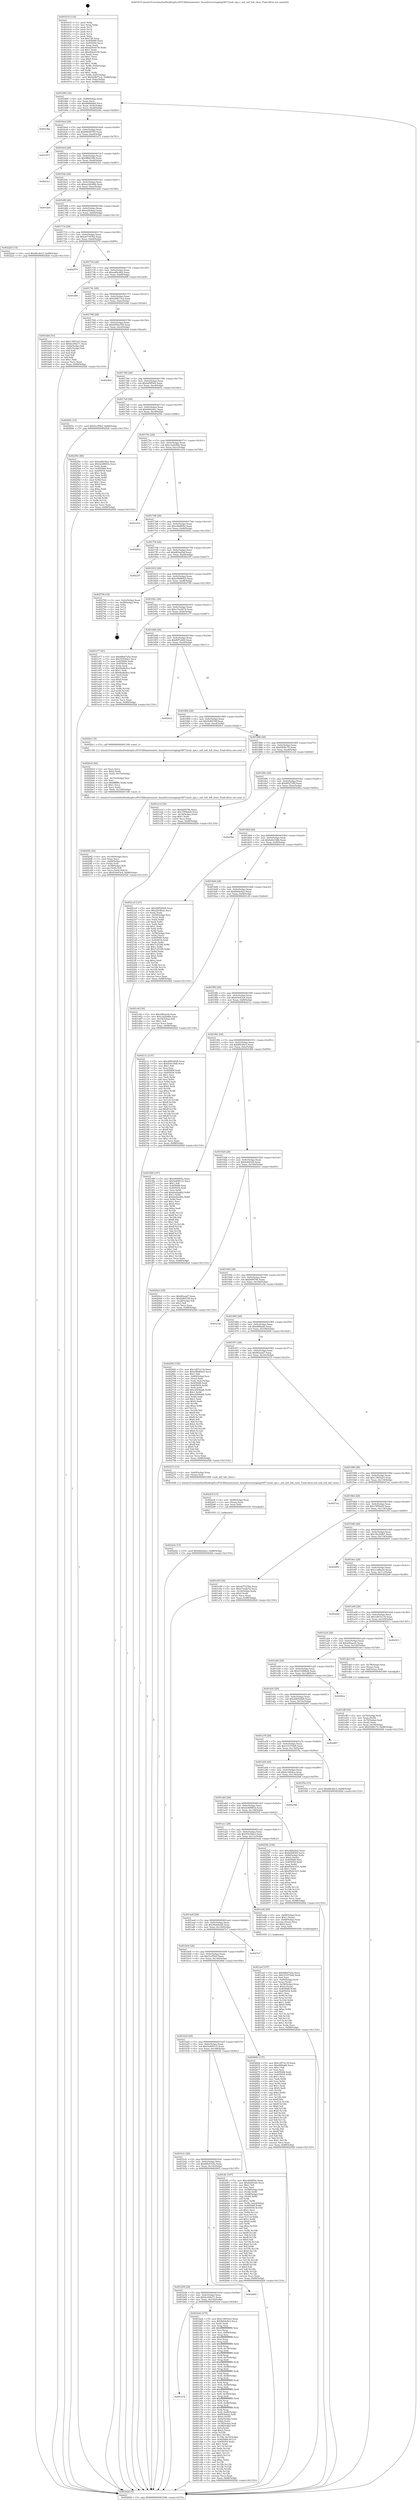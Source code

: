 digraph "0x401610" {
  label = "0x401610 (/mnt/c/Users/mathe/Desktop/tcc/POCII/binaries/extr_linuxdriversstagingrtl8712usb_ops.c_usb_intf_hdl_close_Final-ollvm.out::main(0))"
  labelloc = "t"
  node[shape=record]

  Entry [label="",width=0.3,height=0.3,shape=circle,fillcolor=black,style=filled]
  "0x401684" [label="{
     0x401684 [32]\l
     | [instrs]\l
     &nbsp;&nbsp;0x401684 \<+6\>: mov -0x88(%rbp),%eax\l
     &nbsp;&nbsp;0x40168a \<+2\>: mov %eax,%ecx\l
     &nbsp;&nbsp;0x40168c \<+6\>: sub $0x8ddbbfdd,%ecx\l
     &nbsp;&nbsp;0x401692 \<+6\>: mov %eax,-0x9c(%rbp)\l
     &nbsp;&nbsp;0x401698 \<+6\>: mov %ecx,-0xa0(%rbp)\l
     &nbsp;&nbsp;0x40169e \<+6\>: je 000000000040236e \<main+0xd5e\>\l
  }"]
  "0x40236e" [label="{
     0x40236e\l
  }", style=dashed]
  "0x4016a4" [label="{
     0x4016a4 [28]\l
     | [instrs]\l
     &nbsp;&nbsp;0x4016a4 \<+5\>: jmp 00000000004016a9 \<main+0x99\>\l
     &nbsp;&nbsp;0x4016a9 \<+6\>: mov -0x9c(%rbp),%eax\l
     &nbsp;&nbsp;0x4016af \<+5\>: sub $0x99e90765,%eax\l
     &nbsp;&nbsp;0x4016b4 \<+6\>: mov %eax,-0xa4(%rbp)\l
     &nbsp;&nbsp;0x4016ba \<+6\>: je 0000000000401d71 \<main+0x761\>\l
  }"]
  Exit [label="",width=0.3,height=0.3,shape=circle,fillcolor=black,style=filled,peripheries=2]
  "0x401d71" [label="{
     0x401d71\l
  }", style=dashed]
  "0x4016c0" [label="{
     0x4016c0 [28]\l
     | [instrs]\l
     &nbsp;&nbsp;0x4016c0 \<+5\>: jmp 00000000004016c5 \<main+0xb5\>\l
     &nbsp;&nbsp;0x4016c5 \<+6\>: mov -0x9c(%rbp),%eax\l
     &nbsp;&nbsp;0x4016cb \<+5\>: sub $0x9ffd2388,%eax\l
     &nbsp;&nbsp;0x4016d0 \<+6\>: mov %eax,-0xa8(%rbp)\l
     &nbsp;&nbsp;0x4016d6 \<+6\>: je 00000000004023a1 \<main+0xd91\>\l
  }"]
  "0x40224e" [label="{
     0x40224e [15]\l
     | [instrs]\l
     &nbsp;&nbsp;0x40224e \<+10\>: movl $0xbfeb2dcc,-0x88(%rbp)\l
     &nbsp;&nbsp;0x402258 \<+5\>: jmp 0000000000402926 \<main+0x1316\>\l
  }"]
  "0x4023a1" [label="{
     0x4023a1\l
  }", style=dashed]
  "0x4016dc" [label="{
     0x4016dc [28]\l
     | [instrs]\l
     &nbsp;&nbsp;0x4016dc \<+5\>: jmp 00000000004016e1 \<main+0xd1\>\l
     &nbsp;&nbsp;0x4016e1 \<+6\>: mov -0x9c(%rbp),%eax\l
     &nbsp;&nbsp;0x4016e7 \<+5\>: sub $0xa224048b,%eax\l
     &nbsp;&nbsp;0x4016ec \<+6\>: mov %eax,-0xac(%rbp)\l
     &nbsp;&nbsp;0x4016f2 \<+6\>: je 0000000000401de0 \<main+0x7d0\>\l
  }"]
  "0x40223f" [label="{
     0x40223f [15]\l
     | [instrs]\l
     &nbsp;&nbsp;0x40223f \<+4\>: mov -0x60(%rbp),%rax\l
     &nbsp;&nbsp;0x402243 \<+3\>: mov (%rax),%rax\l
     &nbsp;&nbsp;0x402246 \<+3\>: mov %rax,%rdi\l
     &nbsp;&nbsp;0x402249 \<+5\>: call 0000000000401030 \<free@plt\>\l
     | [calls]\l
     &nbsp;&nbsp;0x401030 \{1\} (unknown)\l
  }"]
  "0x401de0" [label="{
     0x401de0\l
  }", style=dashed]
  "0x4016f8" [label="{
     0x4016f8 [28]\l
     | [instrs]\l
     &nbsp;&nbsp;0x4016f8 \<+5\>: jmp 00000000004016fd \<main+0xed\>\l
     &nbsp;&nbsp;0x4016fd \<+6\>: mov -0x9c(%rbp),%eax\l
     &nbsp;&nbsp;0x401703 \<+5\>: sub $0xa2fc8eae,%eax\l
     &nbsp;&nbsp;0x401708 \<+6\>: mov %eax,-0xb0(%rbp)\l
     &nbsp;&nbsp;0x40170e \<+6\>: je 0000000000402224 \<main+0xc14\>\l
  }"]
  "0x4020f2" [label="{
     0x4020f2 [42]\l
     | [instrs]\l
     &nbsp;&nbsp;0x4020f2 \<+6\>: mov -0x160(%rbp),%ecx\l
     &nbsp;&nbsp;0x4020f8 \<+3\>: imul %eax,%ecx\l
     &nbsp;&nbsp;0x4020fb \<+4\>: mov -0x60(%rbp),%rdi\l
     &nbsp;&nbsp;0x4020ff \<+3\>: mov (%rdi),%rdi\l
     &nbsp;&nbsp;0x402102 \<+4\>: mov -0x58(%rbp),%r8\l
     &nbsp;&nbsp;0x402106 \<+3\>: movslq (%r8),%r8\l
     &nbsp;&nbsp;0x402109 \<+4\>: mov %ecx,(%rdi,%r8,4)\l
     &nbsp;&nbsp;0x40210d \<+10\>: movl $0xfc9e63e4,-0x88(%rbp)\l
     &nbsp;&nbsp;0x402117 \<+5\>: jmp 0000000000402926 \<main+0x1316\>\l
  }"]
  "0x402224" [label="{
     0x402224 [15]\l
     | [instrs]\l
     &nbsp;&nbsp;0x402224 \<+10\>: movl $0x89c4bc5,-0x88(%rbp)\l
     &nbsp;&nbsp;0x40222e \<+5\>: jmp 0000000000402926 \<main+0x1316\>\l
  }"]
  "0x401714" [label="{
     0x401714 [28]\l
     | [instrs]\l
     &nbsp;&nbsp;0x401714 \<+5\>: jmp 0000000000401719 \<main+0x109\>\l
     &nbsp;&nbsp;0x401719 \<+6\>: mov -0x9c(%rbp),%eax\l
     &nbsp;&nbsp;0x40171f \<+5\>: sub $0xa677d782,%eax\l
     &nbsp;&nbsp;0x401724 \<+6\>: mov %eax,-0xb4(%rbp)\l
     &nbsp;&nbsp;0x40172a \<+6\>: je 0000000000402579 \<main+0xf69\>\l
  }"]
  "0x4020c6" [label="{
     0x4020c6 [44]\l
     | [instrs]\l
     &nbsp;&nbsp;0x4020c6 \<+2\>: xor %ecx,%ecx\l
     &nbsp;&nbsp;0x4020c8 \<+5\>: mov $0x2,%edx\l
     &nbsp;&nbsp;0x4020cd \<+6\>: mov %edx,-0x15c(%rbp)\l
     &nbsp;&nbsp;0x4020d3 \<+1\>: cltd\l
     &nbsp;&nbsp;0x4020d4 \<+6\>: mov -0x15c(%rbp),%esi\l
     &nbsp;&nbsp;0x4020da \<+2\>: idiv %esi\l
     &nbsp;&nbsp;0x4020dc \<+6\>: imul $0xfffffffe,%edx,%edx\l
     &nbsp;&nbsp;0x4020e2 \<+3\>: sub $0x1,%ecx\l
     &nbsp;&nbsp;0x4020e5 \<+2\>: sub %ecx,%edx\l
     &nbsp;&nbsp;0x4020e7 \<+6\>: mov %edx,-0x160(%rbp)\l
     &nbsp;&nbsp;0x4020ed \<+5\>: call 0000000000401160 \<next_i\>\l
     | [calls]\l
     &nbsp;&nbsp;0x401160 \{1\} (/mnt/c/Users/mathe/Desktop/tcc/POCII/binaries/extr_linuxdriversstagingrtl8712usb_ops.c_usb_intf_hdl_close_Final-ollvm.out::next_i)\l
  }"]
  "0x402579" [label="{
     0x402579\l
  }", style=dashed]
  "0x401730" [label="{
     0x401730 [28]\l
     | [instrs]\l
     &nbsp;&nbsp;0x401730 \<+5\>: jmp 0000000000401735 \<main+0x125\>\l
     &nbsp;&nbsp;0x401735 \<+6\>: mov -0x9c(%rbp),%eax\l
     &nbsp;&nbsp;0x40173b \<+5\>: sub $0xadf4c6b2,%eax\l
     &nbsp;&nbsp;0x401740 \<+6\>: mov %eax,-0xb8(%rbp)\l
     &nbsp;&nbsp;0x401746 \<+6\>: je 00000000004028f8 \<main+0x12e8\>\l
  }"]
  "0x401eef" [label="{
     0x401eef [107]\l
     | [instrs]\l
     &nbsp;&nbsp;0x401eef \<+5\>: mov $0x68b47a5a,%ecx\l
     &nbsp;&nbsp;0x401ef4 \<+5\>: mov $0x333370d4,%edx\l
     &nbsp;&nbsp;0x401ef9 \<+2\>: xor %esi,%esi\l
     &nbsp;&nbsp;0x401efb \<+4\>: mov -0x60(%rbp),%rdi\l
     &nbsp;&nbsp;0x401eff \<+3\>: mov %rax,(%rdi)\l
     &nbsp;&nbsp;0x401f02 \<+4\>: mov -0x58(%rbp),%rax\l
     &nbsp;&nbsp;0x401f06 \<+6\>: movl $0x0,(%rax)\l
     &nbsp;&nbsp;0x401f0c \<+8\>: mov 0x405068,%r8d\l
     &nbsp;&nbsp;0x401f14 \<+8\>: mov 0x405054,%r9d\l
     &nbsp;&nbsp;0x401f1c \<+3\>: sub $0x1,%esi\l
     &nbsp;&nbsp;0x401f1f \<+3\>: mov %r8d,%r10d\l
     &nbsp;&nbsp;0x401f22 \<+3\>: add %esi,%r10d\l
     &nbsp;&nbsp;0x401f25 \<+4\>: imul %r10d,%r8d\l
     &nbsp;&nbsp;0x401f29 \<+4\>: and $0x1,%r8d\l
     &nbsp;&nbsp;0x401f2d \<+4\>: cmp $0x0,%r8d\l
     &nbsp;&nbsp;0x401f31 \<+4\>: sete %r11b\l
     &nbsp;&nbsp;0x401f35 \<+4\>: cmp $0xa,%r9d\l
     &nbsp;&nbsp;0x401f39 \<+3\>: setl %bl\l
     &nbsp;&nbsp;0x401f3c \<+3\>: mov %r11b,%r14b\l
     &nbsp;&nbsp;0x401f3f \<+3\>: and %bl,%r14b\l
     &nbsp;&nbsp;0x401f42 \<+3\>: xor %bl,%r11b\l
     &nbsp;&nbsp;0x401f45 \<+3\>: or %r11b,%r14b\l
     &nbsp;&nbsp;0x401f48 \<+4\>: test $0x1,%r14b\l
     &nbsp;&nbsp;0x401f4c \<+3\>: cmovne %edx,%ecx\l
     &nbsp;&nbsp;0x401f4f \<+6\>: mov %ecx,-0x88(%rbp)\l
     &nbsp;&nbsp;0x401f55 \<+5\>: jmp 0000000000402926 \<main+0x1316\>\l
  }"]
  "0x4028f8" [label="{
     0x4028f8\l
  }", style=dashed]
  "0x40174c" [label="{
     0x40174c [28]\l
     | [instrs]\l
     &nbsp;&nbsp;0x40174c \<+5\>: jmp 0000000000401751 \<main+0x141\>\l
     &nbsp;&nbsp;0x401751 \<+6\>: mov -0x9c(%rbp),%eax\l
     &nbsp;&nbsp;0x401757 \<+5\>: sub $0xb29b73c2,%eax\l
     &nbsp;&nbsp;0x40175c \<+6\>: mov %eax,-0xbc(%rbp)\l
     &nbsp;&nbsp;0x401762 \<+6\>: je 0000000000401bb6 \<main+0x5a6\>\l
  }"]
  "0x401dff" [label="{
     0x401dff [30]\l
     | [instrs]\l
     &nbsp;&nbsp;0x401dff \<+4\>: mov -0x70(%rbp),%rdi\l
     &nbsp;&nbsp;0x401e03 \<+2\>: mov %eax,(%rdi)\l
     &nbsp;&nbsp;0x401e05 \<+4\>: mov -0x70(%rbp),%rdi\l
     &nbsp;&nbsp;0x401e09 \<+2\>: mov (%rdi),%eax\l
     &nbsp;&nbsp;0x401e0b \<+3\>: mov %eax,-0x34(%rbp)\l
     &nbsp;&nbsp;0x401e0e \<+10\>: movl $0xf3fd0c79,-0x88(%rbp)\l
     &nbsp;&nbsp;0x401e18 \<+5\>: jmp 0000000000402926 \<main+0x1316\>\l
  }"]
  "0x401bb6" [label="{
     0x401bb6 [53]\l
     | [instrs]\l
     &nbsp;&nbsp;0x401bb6 \<+5\>: mov $0x138f1b23,%eax\l
     &nbsp;&nbsp;0x401bbb \<+5\>: mov $0x6ce94a71,%ecx\l
     &nbsp;&nbsp;0x401bc0 \<+6\>: mov -0x82(%rbp),%dl\l
     &nbsp;&nbsp;0x401bc6 \<+7\>: mov -0x81(%rbp),%sil\l
     &nbsp;&nbsp;0x401bcd \<+3\>: mov %dl,%dil\l
     &nbsp;&nbsp;0x401bd0 \<+3\>: and %sil,%dil\l
     &nbsp;&nbsp;0x401bd3 \<+3\>: xor %sil,%dl\l
     &nbsp;&nbsp;0x401bd6 \<+3\>: or %dl,%dil\l
     &nbsp;&nbsp;0x401bd9 \<+4\>: test $0x1,%dil\l
     &nbsp;&nbsp;0x401bdd \<+3\>: cmovne %ecx,%eax\l
     &nbsp;&nbsp;0x401be0 \<+6\>: mov %eax,-0x88(%rbp)\l
     &nbsp;&nbsp;0x401be6 \<+5\>: jmp 0000000000402926 \<main+0x1316\>\l
  }"]
  "0x401768" [label="{
     0x401768 [28]\l
     | [instrs]\l
     &nbsp;&nbsp;0x401768 \<+5\>: jmp 000000000040176d \<main+0x15d\>\l
     &nbsp;&nbsp;0x40176d \<+6\>: mov -0x9c(%rbp),%eax\l
     &nbsp;&nbsp;0x401773 \<+5\>: sub $0xb954a760,%eax\l
     &nbsp;&nbsp;0x401778 \<+6\>: mov %eax,-0xc0(%rbp)\l
     &nbsp;&nbsp;0x40177e \<+6\>: je 00000000004024b4 \<main+0xea4\>\l
  }"]
  "0x402926" [label="{
     0x402926 [5]\l
     | [instrs]\l
     &nbsp;&nbsp;0x402926 \<+5\>: jmp 0000000000401684 \<main+0x74\>\l
  }"]
  "0x401610" [label="{
     0x401610 [116]\l
     | [instrs]\l
     &nbsp;&nbsp;0x401610 \<+1\>: push %rbp\l
     &nbsp;&nbsp;0x401611 \<+3\>: mov %rsp,%rbp\l
     &nbsp;&nbsp;0x401614 \<+2\>: push %r15\l
     &nbsp;&nbsp;0x401616 \<+2\>: push %r14\l
     &nbsp;&nbsp;0x401618 \<+2\>: push %r13\l
     &nbsp;&nbsp;0x40161a \<+2\>: push %r12\l
     &nbsp;&nbsp;0x40161c \<+1\>: push %rbx\l
     &nbsp;&nbsp;0x40161d \<+7\>: sub $0x158,%rsp\l
     &nbsp;&nbsp;0x401624 \<+7\>: mov 0x405068,%eax\l
     &nbsp;&nbsp;0x40162b \<+7\>: mov 0x405054,%ecx\l
     &nbsp;&nbsp;0x401632 \<+2\>: mov %eax,%edx\l
     &nbsp;&nbsp;0x401634 \<+6\>: add $0xd29c6156,%edx\l
     &nbsp;&nbsp;0x40163a \<+3\>: sub $0x1,%edx\l
     &nbsp;&nbsp;0x40163d \<+6\>: sub $0xd29c6156,%edx\l
     &nbsp;&nbsp;0x401643 \<+3\>: imul %edx,%eax\l
     &nbsp;&nbsp;0x401646 \<+3\>: and $0x1,%eax\l
     &nbsp;&nbsp;0x401649 \<+3\>: cmp $0x0,%eax\l
     &nbsp;&nbsp;0x40164c \<+4\>: sete %r8b\l
     &nbsp;&nbsp;0x401650 \<+4\>: and $0x1,%r8b\l
     &nbsp;&nbsp;0x401654 \<+7\>: mov %r8b,-0x82(%rbp)\l
     &nbsp;&nbsp;0x40165b \<+3\>: cmp $0xa,%ecx\l
     &nbsp;&nbsp;0x40165e \<+4\>: setl %r8b\l
     &nbsp;&nbsp;0x401662 \<+4\>: and $0x1,%r8b\l
     &nbsp;&nbsp;0x401666 \<+7\>: mov %r8b,-0x81(%rbp)\l
     &nbsp;&nbsp;0x40166d \<+10\>: movl $0xb29b73c2,-0x88(%rbp)\l
     &nbsp;&nbsp;0x401677 \<+6\>: mov %edi,-0x8c(%rbp)\l
     &nbsp;&nbsp;0x40167d \<+7\>: mov %rsi,-0x98(%rbp)\l
  }"]
  "0x401b74" [label="{
     0x401b74\l
  }", style=dashed]
  "0x4024b4" [label="{
     0x4024b4\l
  }", style=dashed]
  "0x401784" [label="{
     0x401784 [28]\l
     | [instrs]\l
     &nbsp;&nbsp;0x401784 \<+5\>: jmp 0000000000401789 \<main+0x179\>\l
     &nbsp;&nbsp;0x401789 \<+6\>: mov -0x9c(%rbp),%eax\l
     &nbsp;&nbsp;0x40178f \<+5\>: sub $0xbd5ff364,%eax\l
     &nbsp;&nbsp;0x401794 \<+6\>: mov %eax,-0xc4(%rbp)\l
     &nbsp;&nbsp;0x40179a \<+6\>: je 000000000040265c \<main+0x104c\>\l
  }"]
  "0x401beb" [label="{
     0x401beb [274]\l
     | [instrs]\l
     &nbsp;&nbsp;0x401beb \<+5\>: mov $0x138f1b23,%eax\l
     &nbsp;&nbsp;0x401bf0 \<+5\>: mov $0xfb0de9a3,%ecx\l
     &nbsp;&nbsp;0x401bf5 \<+2\>: xor %edx,%edx\l
     &nbsp;&nbsp;0x401bf7 \<+3\>: mov %rsp,%rsi\l
     &nbsp;&nbsp;0x401bfa \<+4\>: add $0xfffffffffffffff0,%rsi\l
     &nbsp;&nbsp;0x401bfe \<+3\>: mov %rsi,%rsp\l
     &nbsp;&nbsp;0x401c01 \<+4\>: mov %rsi,-0x80(%rbp)\l
     &nbsp;&nbsp;0x401c05 \<+3\>: mov %rsp,%rsi\l
     &nbsp;&nbsp;0x401c08 \<+4\>: add $0xfffffffffffffff0,%rsi\l
     &nbsp;&nbsp;0x401c0c \<+3\>: mov %rsi,%rsp\l
     &nbsp;&nbsp;0x401c0f \<+3\>: mov %rsp,%rdi\l
     &nbsp;&nbsp;0x401c12 \<+4\>: add $0xfffffffffffffff0,%rdi\l
     &nbsp;&nbsp;0x401c16 \<+3\>: mov %rdi,%rsp\l
     &nbsp;&nbsp;0x401c19 \<+4\>: mov %rdi,-0x78(%rbp)\l
     &nbsp;&nbsp;0x401c1d \<+3\>: mov %rsp,%rdi\l
     &nbsp;&nbsp;0x401c20 \<+4\>: add $0xfffffffffffffff0,%rdi\l
     &nbsp;&nbsp;0x401c24 \<+3\>: mov %rdi,%rsp\l
     &nbsp;&nbsp;0x401c27 \<+4\>: mov %rdi,-0x70(%rbp)\l
     &nbsp;&nbsp;0x401c2b \<+3\>: mov %rsp,%rdi\l
     &nbsp;&nbsp;0x401c2e \<+4\>: add $0xfffffffffffffff0,%rdi\l
     &nbsp;&nbsp;0x401c32 \<+3\>: mov %rdi,%rsp\l
     &nbsp;&nbsp;0x401c35 \<+4\>: mov %rdi,-0x68(%rbp)\l
     &nbsp;&nbsp;0x401c39 \<+3\>: mov %rsp,%rdi\l
     &nbsp;&nbsp;0x401c3c \<+4\>: add $0xfffffffffffffff0,%rdi\l
     &nbsp;&nbsp;0x401c40 \<+3\>: mov %rdi,%rsp\l
     &nbsp;&nbsp;0x401c43 \<+4\>: mov %rdi,-0x60(%rbp)\l
     &nbsp;&nbsp;0x401c47 \<+3\>: mov %rsp,%rdi\l
     &nbsp;&nbsp;0x401c4a \<+4\>: add $0xfffffffffffffff0,%rdi\l
     &nbsp;&nbsp;0x401c4e \<+3\>: mov %rdi,%rsp\l
     &nbsp;&nbsp;0x401c51 \<+4\>: mov %rdi,-0x58(%rbp)\l
     &nbsp;&nbsp;0x401c55 \<+3\>: mov %rsp,%rdi\l
     &nbsp;&nbsp;0x401c58 \<+4\>: add $0xfffffffffffffff0,%rdi\l
     &nbsp;&nbsp;0x401c5c \<+3\>: mov %rdi,%rsp\l
     &nbsp;&nbsp;0x401c5f \<+4\>: mov %rdi,-0x50(%rbp)\l
     &nbsp;&nbsp;0x401c63 \<+3\>: mov %rsp,%rdi\l
     &nbsp;&nbsp;0x401c66 \<+4\>: add $0xfffffffffffffff0,%rdi\l
     &nbsp;&nbsp;0x401c6a \<+3\>: mov %rdi,%rsp\l
     &nbsp;&nbsp;0x401c6d \<+4\>: mov %rdi,-0x48(%rbp)\l
     &nbsp;&nbsp;0x401c71 \<+3\>: mov %rsp,%rdi\l
     &nbsp;&nbsp;0x401c74 \<+4\>: add $0xfffffffffffffff0,%rdi\l
     &nbsp;&nbsp;0x401c78 \<+3\>: mov %rdi,%rsp\l
     &nbsp;&nbsp;0x401c7b \<+4\>: mov %rdi,-0x40(%rbp)\l
     &nbsp;&nbsp;0x401c7f \<+4\>: mov -0x80(%rbp),%rdi\l
     &nbsp;&nbsp;0x401c83 \<+6\>: movl $0x0,(%rdi)\l
     &nbsp;&nbsp;0x401c89 \<+7\>: mov -0x8c(%rbp),%r8d\l
     &nbsp;&nbsp;0x401c90 \<+3\>: mov %r8d,(%rsi)\l
     &nbsp;&nbsp;0x401c93 \<+4\>: mov -0x78(%rbp),%rdi\l
     &nbsp;&nbsp;0x401c97 \<+7\>: mov -0x98(%rbp),%r9\l
     &nbsp;&nbsp;0x401c9e \<+3\>: mov %r9,(%rdi)\l
     &nbsp;&nbsp;0x401ca1 \<+3\>: cmpl $0x2,(%rsi)\l
     &nbsp;&nbsp;0x401ca4 \<+4\>: setne %r10b\l
     &nbsp;&nbsp;0x401ca8 \<+4\>: and $0x1,%r10b\l
     &nbsp;&nbsp;0x401cac \<+4\>: mov %r10b,-0x35(%rbp)\l
     &nbsp;&nbsp;0x401cb0 \<+8\>: mov 0x405068,%r11d\l
     &nbsp;&nbsp;0x401cb8 \<+7\>: mov 0x405054,%ebx\l
     &nbsp;&nbsp;0x401cbf \<+3\>: sub $0x1,%edx\l
     &nbsp;&nbsp;0x401cc2 \<+3\>: mov %r11d,%r14d\l
     &nbsp;&nbsp;0x401cc5 \<+3\>: add %edx,%r14d\l
     &nbsp;&nbsp;0x401cc8 \<+4\>: imul %r14d,%r11d\l
     &nbsp;&nbsp;0x401ccc \<+4\>: and $0x1,%r11d\l
     &nbsp;&nbsp;0x401cd0 \<+4\>: cmp $0x0,%r11d\l
     &nbsp;&nbsp;0x401cd4 \<+4\>: sete %r10b\l
     &nbsp;&nbsp;0x401cd8 \<+3\>: cmp $0xa,%ebx\l
     &nbsp;&nbsp;0x401cdb \<+4\>: setl %r15b\l
     &nbsp;&nbsp;0x401cdf \<+3\>: mov %r10b,%r12b\l
     &nbsp;&nbsp;0x401ce2 \<+3\>: and %r15b,%r12b\l
     &nbsp;&nbsp;0x401ce5 \<+3\>: xor %r15b,%r10b\l
     &nbsp;&nbsp;0x401ce8 \<+3\>: or %r10b,%r12b\l
     &nbsp;&nbsp;0x401ceb \<+4\>: test $0x1,%r12b\l
     &nbsp;&nbsp;0x401cef \<+3\>: cmovne %ecx,%eax\l
     &nbsp;&nbsp;0x401cf2 \<+6\>: mov %eax,-0x88(%rbp)\l
     &nbsp;&nbsp;0x401cf8 \<+5\>: jmp 0000000000402926 \<main+0x1316\>\l
  }"]
  "0x40265c" [label="{
     0x40265c [15]\l
     | [instrs]\l
     &nbsp;&nbsp;0x40265c \<+10\>: movl $0x5ccf58cf,-0x88(%rbp)\l
     &nbsp;&nbsp;0x402666 \<+5\>: jmp 0000000000402926 \<main+0x1316\>\l
  }"]
  "0x4017a0" [label="{
     0x4017a0 [28]\l
     | [instrs]\l
     &nbsp;&nbsp;0x4017a0 \<+5\>: jmp 00000000004017a5 \<main+0x195\>\l
     &nbsp;&nbsp;0x4017a5 \<+6\>: mov -0x9c(%rbp),%eax\l
     &nbsp;&nbsp;0x4017ab \<+5\>: sub $0xbfeb2dcc,%eax\l
     &nbsp;&nbsp;0x4017b0 \<+6\>: mov %eax,-0xc8(%rbp)\l
     &nbsp;&nbsp;0x4017b6 \<+6\>: je 000000000040259c \<main+0xf8c\>\l
  }"]
  "0x401b58" [label="{
     0x401b58 [28]\l
     | [instrs]\l
     &nbsp;&nbsp;0x401b58 \<+5\>: jmp 0000000000401b5d \<main+0x54d\>\l
     &nbsp;&nbsp;0x401b5d \<+6\>: mov -0x9c(%rbp),%eax\l
     &nbsp;&nbsp;0x401b63 \<+5\>: sub $0x6ce94a71,%eax\l
     &nbsp;&nbsp;0x401b68 \<+6\>: mov %eax,-0x150(%rbp)\l
     &nbsp;&nbsp;0x401b6e \<+6\>: je 0000000000401beb \<main+0x5db\>\l
  }"]
  "0x40259c" [label="{
     0x40259c [86]\l
     | [instrs]\l
     &nbsp;&nbsp;0x40259c \<+5\>: mov $0xadf4c6b2,%eax\l
     &nbsp;&nbsp;0x4025a1 \<+5\>: mov $0x4e48981b,%ecx\l
     &nbsp;&nbsp;0x4025a6 \<+2\>: xor %edx,%edx\l
     &nbsp;&nbsp;0x4025a8 \<+7\>: mov 0x405068,%esi\l
     &nbsp;&nbsp;0x4025af \<+7\>: mov 0x405054,%edi\l
     &nbsp;&nbsp;0x4025b6 \<+3\>: sub $0x1,%edx\l
     &nbsp;&nbsp;0x4025b9 \<+3\>: mov %esi,%r8d\l
     &nbsp;&nbsp;0x4025bc \<+3\>: add %edx,%r8d\l
     &nbsp;&nbsp;0x4025bf \<+4\>: imul %r8d,%esi\l
     &nbsp;&nbsp;0x4025c3 \<+3\>: and $0x1,%esi\l
     &nbsp;&nbsp;0x4025c6 \<+3\>: cmp $0x0,%esi\l
     &nbsp;&nbsp;0x4025c9 \<+4\>: sete %r9b\l
     &nbsp;&nbsp;0x4025cd \<+3\>: cmp $0xa,%edi\l
     &nbsp;&nbsp;0x4025d0 \<+4\>: setl %r10b\l
     &nbsp;&nbsp;0x4025d4 \<+3\>: mov %r9b,%r11b\l
     &nbsp;&nbsp;0x4025d7 \<+3\>: and %r10b,%r11b\l
     &nbsp;&nbsp;0x4025da \<+3\>: xor %r10b,%r9b\l
     &nbsp;&nbsp;0x4025dd \<+3\>: or %r9b,%r11b\l
     &nbsp;&nbsp;0x4025e0 \<+4\>: test $0x1,%r11b\l
     &nbsp;&nbsp;0x4025e4 \<+3\>: cmovne %ecx,%eax\l
     &nbsp;&nbsp;0x4025e7 \<+6\>: mov %eax,-0x88(%rbp)\l
     &nbsp;&nbsp;0x4025ed \<+5\>: jmp 0000000000402926 \<main+0x1316\>\l
  }"]
  "0x4017bc" [label="{
     0x4017bc [28]\l
     | [instrs]\l
     &nbsp;&nbsp;0x4017bc \<+5\>: jmp 00000000004017c1 \<main+0x1b1\>\l
     &nbsp;&nbsp;0x4017c1 \<+6\>: mov -0x9c(%rbp),%eax\l
     &nbsp;&nbsp;0x4017c7 \<+5\>: sub $0xc3a2b9bb,%eax\l
     &nbsp;&nbsp;0x4017cc \<+6\>: mov %eax,-0xcc(%rbp)\l
     &nbsp;&nbsp;0x4017d2 \<+6\>: je 0000000000401d1b \<main+0x70b\>\l
  }"]
  "0x402805" [label="{
     0x402805\l
  }", style=dashed]
  "0x401d1b" [label="{
     0x401d1b\l
  }", style=dashed]
  "0x4017d8" [label="{
     0x4017d8 [28]\l
     | [instrs]\l
     &nbsp;&nbsp;0x4017d8 \<+5\>: jmp 00000000004017dd \<main+0x1cd\>\l
     &nbsp;&nbsp;0x4017dd \<+6\>: mov -0x9c(%rbp),%eax\l
     &nbsp;&nbsp;0x4017e3 \<+5\>: sub $0xc6b8f05e,%eax\l
     &nbsp;&nbsp;0x4017e8 \<+6\>: mov %eax,-0xd0(%rbp)\l
     &nbsp;&nbsp;0x4017ee \<+6\>: je 0000000000402842 \<main+0x1232\>\l
  }"]
  "0x401b3c" [label="{
     0x401b3c [28]\l
     | [instrs]\l
     &nbsp;&nbsp;0x401b3c \<+5\>: jmp 0000000000401b41 \<main+0x531\>\l
     &nbsp;&nbsp;0x401b41 \<+6\>: mov -0x9c(%rbp),%eax\l
     &nbsp;&nbsp;0x401b47 \<+5\>: sub $0x68b47a5a,%eax\l
     &nbsp;&nbsp;0x401b4c \<+6\>: mov %eax,-0x14c(%rbp)\l
     &nbsp;&nbsp;0x401b52 \<+6\>: je 0000000000402805 \<main+0x11f5\>\l
  }"]
  "0x402842" [label="{
     0x402842\l
  }", style=dashed]
  "0x4017f4" [label="{
     0x4017f4 [28]\l
     | [instrs]\l
     &nbsp;&nbsp;0x4017f4 \<+5\>: jmp 00000000004017f9 \<main+0x1e9\>\l
     &nbsp;&nbsp;0x4017f9 \<+6\>: mov -0x9c(%rbp),%eax\l
     &nbsp;&nbsp;0x4017ff \<+5\>: sub $0xd83ad5af,%eax\l
     &nbsp;&nbsp;0x401804 \<+6\>: mov %eax,-0xd4(%rbp)\l
     &nbsp;&nbsp;0x40180a \<+6\>: je 00000000004023f7 \<main+0xde7\>\l
  }"]
  "0x401ffc" [label="{
     0x401ffc [167]\l
     | [instrs]\l
     &nbsp;&nbsp;0x401ffc \<+5\>: mov $0xc6b8f05e,%eax\l
     &nbsp;&nbsp;0x402001 \<+5\>: mov $0x8a69320,%ecx\l
     &nbsp;&nbsp;0x402006 \<+2\>: mov $0x1,%dl\l
     &nbsp;&nbsp;0x402008 \<+2\>: xor %esi,%esi\l
     &nbsp;&nbsp;0x40200a \<+4\>: mov -0x58(%rbp),%rdi\l
     &nbsp;&nbsp;0x40200e \<+3\>: mov (%rdi),%r8d\l
     &nbsp;&nbsp;0x402011 \<+4\>: mov -0x68(%rbp),%rdi\l
     &nbsp;&nbsp;0x402015 \<+3\>: cmp (%rdi),%r8d\l
     &nbsp;&nbsp;0x402018 \<+4\>: setl %r9b\l
     &nbsp;&nbsp;0x40201c \<+4\>: and $0x1,%r9b\l
     &nbsp;&nbsp;0x402020 \<+4\>: mov %r9b,-0x2d(%rbp)\l
     &nbsp;&nbsp;0x402024 \<+8\>: mov 0x405068,%r8d\l
     &nbsp;&nbsp;0x40202c \<+8\>: mov 0x405054,%r10d\l
     &nbsp;&nbsp;0x402034 \<+3\>: sub $0x1,%esi\l
     &nbsp;&nbsp;0x402037 \<+3\>: mov %r8d,%r11d\l
     &nbsp;&nbsp;0x40203a \<+3\>: add %esi,%r11d\l
     &nbsp;&nbsp;0x40203d \<+4\>: imul %r11d,%r8d\l
     &nbsp;&nbsp;0x402041 \<+4\>: and $0x1,%r8d\l
     &nbsp;&nbsp;0x402045 \<+4\>: cmp $0x0,%r8d\l
     &nbsp;&nbsp;0x402049 \<+4\>: sete %r9b\l
     &nbsp;&nbsp;0x40204d \<+4\>: cmp $0xa,%r10d\l
     &nbsp;&nbsp;0x402051 \<+3\>: setl %bl\l
     &nbsp;&nbsp;0x402054 \<+3\>: mov %r9b,%r14b\l
     &nbsp;&nbsp;0x402057 \<+4\>: xor $0xff,%r14b\l
     &nbsp;&nbsp;0x40205b \<+3\>: mov %bl,%r15b\l
     &nbsp;&nbsp;0x40205e \<+4\>: xor $0xff,%r15b\l
     &nbsp;&nbsp;0x402062 \<+3\>: xor $0x0,%dl\l
     &nbsp;&nbsp;0x402065 \<+3\>: mov %r14b,%r12b\l
     &nbsp;&nbsp;0x402068 \<+4\>: and $0x0,%r12b\l
     &nbsp;&nbsp;0x40206c \<+3\>: and %dl,%r9b\l
     &nbsp;&nbsp;0x40206f \<+3\>: mov %r15b,%r13b\l
     &nbsp;&nbsp;0x402072 \<+4\>: and $0x0,%r13b\l
     &nbsp;&nbsp;0x402076 \<+2\>: and %dl,%bl\l
     &nbsp;&nbsp;0x402078 \<+3\>: or %r9b,%r12b\l
     &nbsp;&nbsp;0x40207b \<+3\>: or %bl,%r13b\l
     &nbsp;&nbsp;0x40207e \<+3\>: xor %r13b,%r12b\l
     &nbsp;&nbsp;0x402081 \<+3\>: or %r15b,%r14b\l
     &nbsp;&nbsp;0x402084 \<+4\>: xor $0xff,%r14b\l
     &nbsp;&nbsp;0x402088 \<+3\>: or $0x0,%dl\l
     &nbsp;&nbsp;0x40208b \<+3\>: and %dl,%r14b\l
     &nbsp;&nbsp;0x40208e \<+3\>: or %r14b,%r12b\l
     &nbsp;&nbsp;0x402091 \<+4\>: test $0x1,%r12b\l
     &nbsp;&nbsp;0x402095 \<+3\>: cmovne %ecx,%eax\l
     &nbsp;&nbsp;0x402098 \<+6\>: mov %eax,-0x88(%rbp)\l
     &nbsp;&nbsp;0x40209e \<+5\>: jmp 0000000000402926 \<main+0x1316\>\l
  }"]
  "0x4023f7" [label="{
     0x4023f7\l
  }", style=dashed]
  "0x401810" [label="{
     0x401810 [28]\l
     | [instrs]\l
     &nbsp;&nbsp;0x401810 \<+5\>: jmp 0000000000401815 \<main+0x205\>\l
     &nbsp;&nbsp;0x401815 \<+6\>: mov -0x9c(%rbp),%eax\l
     &nbsp;&nbsp;0x40181b \<+5\>: sub $0xe5806925,%eax\l
     &nbsp;&nbsp;0x401820 \<+6\>: mov %eax,-0xd8(%rbp)\l
     &nbsp;&nbsp;0x401826 \<+6\>: je 0000000000402790 \<main+0x1180\>\l
  }"]
  "0x401b20" [label="{
     0x401b20 [28]\l
     | [instrs]\l
     &nbsp;&nbsp;0x401b20 \<+5\>: jmp 0000000000401b25 \<main+0x515\>\l
     &nbsp;&nbsp;0x401b25 \<+6\>: mov -0x9c(%rbp),%eax\l
     &nbsp;&nbsp;0x401b2b \<+5\>: sub $0x5e6091c5,%eax\l
     &nbsp;&nbsp;0x401b30 \<+6\>: mov %eax,-0x148(%rbp)\l
     &nbsp;&nbsp;0x401b36 \<+6\>: je 0000000000401ffc \<main+0x9ec\>\l
  }"]
  "0x402790" [label="{
     0x402790 [18]\l
     | [instrs]\l
     &nbsp;&nbsp;0x402790 \<+3\>: mov -0x2c(%rbp),%eax\l
     &nbsp;&nbsp;0x402793 \<+4\>: lea -0x28(%rbp),%rsp\l
     &nbsp;&nbsp;0x402797 \<+1\>: pop %rbx\l
     &nbsp;&nbsp;0x402798 \<+2\>: pop %r12\l
     &nbsp;&nbsp;0x40279a \<+2\>: pop %r13\l
     &nbsp;&nbsp;0x40279c \<+2\>: pop %r14\l
     &nbsp;&nbsp;0x40279e \<+2\>: pop %r15\l
     &nbsp;&nbsp;0x4027a0 \<+1\>: pop %rbp\l
     &nbsp;&nbsp;0x4027a1 \<+1\>: ret\l
  }"]
  "0x40182c" [label="{
     0x40182c [28]\l
     | [instrs]\l
     &nbsp;&nbsp;0x40182c \<+5\>: jmp 0000000000401831 \<main+0x221\>\l
     &nbsp;&nbsp;0x401831 \<+6\>: mov -0x9c(%rbp),%eax\l
     &nbsp;&nbsp;0x401837 \<+5\>: sub $0xe7ee2b72,%eax\l
     &nbsp;&nbsp;0x40183c \<+6\>: mov %eax,-0xdc(%rbp)\l
     &nbsp;&nbsp;0x401842 \<+6\>: je 0000000000401e77 \<main+0x867\>\l
  }"]
  "0x40266b" [label="{
     0x40266b [137]\l
     | [instrs]\l
     &nbsp;&nbsp;0x40266b \<+5\>: mov $0x1d97a118,%eax\l
     &nbsp;&nbsp;0x402670 \<+5\>: mov $0xd8f4a66,%ecx\l
     &nbsp;&nbsp;0x402675 \<+2\>: mov $0x1,%dl\l
     &nbsp;&nbsp;0x402677 \<+2\>: xor %esi,%esi\l
     &nbsp;&nbsp;0x402679 \<+7\>: mov 0x405068,%edi\l
     &nbsp;&nbsp;0x402680 \<+8\>: mov 0x405054,%r8d\l
     &nbsp;&nbsp;0x402688 \<+3\>: sub $0x1,%esi\l
     &nbsp;&nbsp;0x40268b \<+3\>: mov %edi,%r9d\l
     &nbsp;&nbsp;0x40268e \<+3\>: add %esi,%r9d\l
     &nbsp;&nbsp;0x402691 \<+4\>: imul %r9d,%edi\l
     &nbsp;&nbsp;0x402695 \<+3\>: and $0x1,%edi\l
     &nbsp;&nbsp;0x402698 \<+3\>: cmp $0x0,%edi\l
     &nbsp;&nbsp;0x40269b \<+4\>: sete %r10b\l
     &nbsp;&nbsp;0x40269f \<+4\>: cmp $0xa,%r8d\l
     &nbsp;&nbsp;0x4026a3 \<+4\>: setl %r11b\l
     &nbsp;&nbsp;0x4026a7 \<+3\>: mov %r10b,%bl\l
     &nbsp;&nbsp;0x4026aa \<+3\>: xor $0xff,%bl\l
     &nbsp;&nbsp;0x4026ad \<+3\>: mov %r11b,%r14b\l
     &nbsp;&nbsp;0x4026b0 \<+4\>: xor $0xff,%r14b\l
     &nbsp;&nbsp;0x4026b4 \<+3\>: xor $0x0,%dl\l
     &nbsp;&nbsp;0x4026b7 \<+3\>: mov %bl,%r15b\l
     &nbsp;&nbsp;0x4026ba \<+4\>: and $0x0,%r15b\l
     &nbsp;&nbsp;0x4026be \<+3\>: and %dl,%r10b\l
     &nbsp;&nbsp;0x4026c1 \<+3\>: mov %r14b,%r12b\l
     &nbsp;&nbsp;0x4026c4 \<+4\>: and $0x0,%r12b\l
     &nbsp;&nbsp;0x4026c8 \<+3\>: and %dl,%r11b\l
     &nbsp;&nbsp;0x4026cb \<+3\>: or %r10b,%r15b\l
     &nbsp;&nbsp;0x4026ce \<+3\>: or %r11b,%r12b\l
     &nbsp;&nbsp;0x4026d1 \<+3\>: xor %r12b,%r15b\l
     &nbsp;&nbsp;0x4026d4 \<+3\>: or %r14b,%bl\l
     &nbsp;&nbsp;0x4026d7 \<+3\>: xor $0xff,%bl\l
     &nbsp;&nbsp;0x4026da \<+3\>: or $0x0,%dl\l
     &nbsp;&nbsp;0x4026dd \<+2\>: and %dl,%bl\l
     &nbsp;&nbsp;0x4026df \<+3\>: or %bl,%r15b\l
     &nbsp;&nbsp;0x4026e2 \<+4\>: test $0x1,%r15b\l
     &nbsp;&nbsp;0x4026e6 \<+3\>: cmovne %ecx,%eax\l
     &nbsp;&nbsp;0x4026e9 \<+6\>: mov %eax,-0x88(%rbp)\l
     &nbsp;&nbsp;0x4026ef \<+5\>: jmp 0000000000402926 \<main+0x1316\>\l
  }"]
  "0x401e77" [label="{
     0x401e77 [91]\l
     | [instrs]\l
     &nbsp;&nbsp;0x401e77 \<+5\>: mov $0x68b47a5a,%eax\l
     &nbsp;&nbsp;0x401e7c \<+5\>: mov $0x5543fde3,%ecx\l
     &nbsp;&nbsp;0x401e81 \<+7\>: mov 0x405068,%edx\l
     &nbsp;&nbsp;0x401e88 \<+7\>: mov 0x405054,%esi\l
     &nbsp;&nbsp;0x401e8f \<+2\>: mov %edx,%edi\l
     &nbsp;&nbsp;0x401e91 \<+6\>: add $0x6ba8a8ca,%edi\l
     &nbsp;&nbsp;0x401e97 \<+3\>: sub $0x1,%edi\l
     &nbsp;&nbsp;0x401e9a \<+6\>: sub $0x6ba8a8ca,%edi\l
     &nbsp;&nbsp;0x401ea0 \<+3\>: imul %edi,%edx\l
     &nbsp;&nbsp;0x401ea3 \<+3\>: and $0x1,%edx\l
     &nbsp;&nbsp;0x401ea6 \<+3\>: cmp $0x0,%edx\l
     &nbsp;&nbsp;0x401ea9 \<+4\>: sete %r8b\l
     &nbsp;&nbsp;0x401ead \<+3\>: cmp $0xa,%esi\l
     &nbsp;&nbsp;0x401eb0 \<+4\>: setl %r9b\l
     &nbsp;&nbsp;0x401eb4 \<+3\>: mov %r8b,%r10b\l
     &nbsp;&nbsp;0x401eb7 \<+3\>: and %r9b,%r10b\l
     &nbsp;&nbsp;0x401eba \<+3\>: xor %r9b,%r8b\l
     &nbsp;&nbsp;0x401ebd \<+3\>: or %r8b,%r10b\l
     &nbsp;&nbsp;0x401ec0 \<+4\>: test $0x1,%r10b\l
     &nbsp;&nbsp;0x401ec4 \<+3\>: cmovne %ecx,%eax\l
     &nbsp;&nbsp;0x401ec7 \<+6\>: mov %eax,-0x88(%rbp)\l
     &nbsp;&nbsp;0x401ecd \<+5\>: jmp 0000000000402926 \<main+0x1316\>\l
  }"]
  "0x401848" [label="{
     0x401848 [28]\l
     | [instrs]\l
     &nbsp;&nbsp;0x401848 \<+5\>: jmp 000000000040184d \<main+0x23d\>\l
     &nbsp;&nbsp;0x40184d \<+6\>: mov -0x9c(%rbp),%eax\l
     &nbsp;&nbsp;0x401853 \<+5\>: sub $0xf0f7a8d4,%eax\l
     &nbsp;&nbsp;0x401858 \<+6\>: mov %eax,-0xe0(%rbp)\l
     &nbsp;&nbsp;0x40185e \<+6\>: je 0000000000402421 \<main+0xe11\>\l
  }"]
  "0x401b04" [label="{
     0x401b04 [28]\l
     | [instrs]\l
     &nbsp;&nbsp;0x401b04 \<+5\>: jmp 0000000000401b09 \<main+0x4f9\>\l
     &nbsp;&nbsp;0x401b09 \<+6\>: mov -0x9c(%rbp),%eax\l
     &nbsp;&nbsp;0x401b0f \<+5\>: sub $0x5ccf58cf,%eax\l
     &nbsp;&nbsp;0x401b14 \<+6\>: mov %eax,-0x144(%rbp)\l
     &nbsp;&nbsp;0x401b1a \<+6\>: je 000000000040266b \<main+0x105b\>\l
  }"]
  "0x402421" [label="{
     0x402421\l
  }", style=dashed]
  "0x401864" [label="{
     0x401864 [28]\l
     | [instrs]\l
     &nbsp;&nbsp;0x401864 \<+5\>: jmp 0000000000401869 \<main+0x259\>\l
     &nbsp;&nbsp;0x401869 \<+6\>: mov -0x9c(%rbp),%eax\l
     &nbsp;&nbsp;0x40186f \<+5\>: sub $0xf2db539f,%eax\l
     &nbsp;&nbsp;0x401874 \<+6\>: mov %eax,-0xe4(%rbp)\l
     &nbsp;&nbsp;0x40187a \<+6\>: je 00000000004020c1 \<main+0xab1\>\l
  }"]
  "0x4027e7" [label="{
     0x4027e7\l
  }", style=dashed]
  "0x4020c1" [label="{
     0x4020c1 [5]\l
     | [instrs]\l
     &nbsp;&nbsp;0x4020c1 \<+5\>: call 0000000000401160 \<next_i\>\l
     | [calls]\l
     &nbsp;&nbsp;0x401160 \{1\} (/mnt/c/Users/mathe/Desktop/tcc/POCII/binaries/extr_linuxdriversstagingrtl8712usb_ops.c_usb_intf_hdl_close_Final-ollvm.out::next_i)\l
  }"]
  "0x401880" [label="{
     0x401880 [28]\l
     | [instrs]\l
     &nbsp;&nbsp;0x401880 \<+5\>: jmp 0000000000401885 \<main+0x275\>\l
     &nbsp;&nbsp;0x401885 \<+6\>: mov -0x9c(%rbp),%eax\l
     &nbsp;&nbsp;0x40188b \<+5\>: sub $0xf3fd0c79,%eax\l
     &nbsp;&nbsp;0x401890 \<+6\>: mov %eax,-0xe8(%rbp)\l
     &nbsp;&nbsp;0x401896 \<+6\>: je 0000000000401e1d \<main+0x80d\>\l
  }"]
  "0x401ae8" [label="{
     0x401ae8 [28]\l
     | [instrs]\l
     &nbsp;&nbsp;0x401ae8 \<+5\>: jmp 0000000000401aed \<main+0x4dd\>\l
     &nbsp;&nbsp;0x401aed \<+6\>: mov -0x9c(%rbp),%eax\l
     &nbsp;&nbsp;0x401af3 \<+5\>: sub $0x56e0dc06,%eax\l
     &nbsp;&nbsp;0x401af8 \<+6\>: mov %eax,-0x140(%rbp)\l
     &nbsp;&nbsp;0x401afe \<+6\>: je 00000000004027e7 \<main+0x11d7\>\l
  }"]
  "0x401e1d" [label="{
     0x401e1d [30]\l
     | [instrs]\l
     &nbsp;&nbsp;0x401e1d \<+5\>: mov $0xbbf079b,%eax\l
     &nbsp;&nbsp;0x401e22 \<+5\>: mov $0x15f5b0e9,%ecx\l
     &nbsp;&nbsp;0x401e27 \<+3\>: mov -0x34(%rbp),%edx\l
     &nbsp;&nbsp;0x401e2a \<+3\>: cmp $0x1,%edx\l
     &nbsp;&nbsp;0x401e2d \<+3\>: cmovl %ecx,%eax\l
     &nbsp;&nbsp;0x401e30 \<+6\>: mov %eax,-0x88(%rbp)\l
     &nbsp;&nbsp;0x401e36 \<+5\>: jmp 0000000000402926 \<main+0x1316\>\l
  }"]
  "0x40189c" [label="{
     0x40189c [28]\l
     | [instrs]\l
     &nbsp;&nbsp;0x40189c \<+5\>: jmp 00000000004018a1 \<main+0x291\>\l
     &nbsp;&nbsp;0x4018a1 \<+6\>: mov -0x9c(%rbp),%eax\l
     &nbsp;&nbsp;0x4018a7 \<+5\>: sub $0xf952720f,%eax\l
     &nbsp;&nbsp;0x4018ac \<+6\>: mov %eax,-0xec(%rbp)\l
     &nbsp;&nbsp;0x4018b2 \<+6\>: je 000000000040256a \<main+0xf5a\>\l
  }"]
  "0x401ed2" [label="{
     0x401ed2 [29]\l
     | [instrs]\l
     &nbsp;&nbsp;0x401ed2 \<+4\>: mov -0x68(%rbp),%rax\l
     &nbsp;&nbsp;0x401ed6 \<+6\>: movl $0x1,(%rax)\l
     &nbsp;&nbsp;0x401edc \<+4\>: mov -0x68(%rbp),%rax\l
     &nbsp;&nbsp;0x401ee0 \<+3\>: movslq (%rax),%rax\l
     &nbsp;&nbsp;0x401ee3 \<+4\>: shl $0x2,%rax\l
     &nbsp;&nbsp;0x401ee7 \<+3\>: mov %rax,%rdi\l
     &nbsp;&nbsp;0x401eea \<+5\>: call 0000000000401050 \<malloc@plt\>\l
     | [calls]\l
     &nbsp;&nbsp;0x401050 \{1\} (unknown)\l
  }"]
  "0x40256a" [label="{
     0x40256a\l
  }", style=dashed]
  "0x4018b8" [label="{
     0x4018b8 [28]\l
     | [instrs]\l
     &nbsp;&nbsp;0x4018b8 \<+5\>: jmp 00000000004018bd \<main+0x2ad\>\l
     &nbsp;&nbsp;0x4018bd \<+6\>: mov -0x9c(%rbp),%eax\l
     &nbsp;&nbsp;0x4018c3 \<+5\>: sub $0xfa0e19db,%eax\l
     &nbsp;&nbsp;0x4018c8 \<+6\>: mov %eax,-0xf0(%rbp)\l
     &nbsp;&nbsp;0x4018ce \<+6\>: je 00000000004021a5 \<main+0xb95\>\l
  }"]
  "0x401acc" [label="{
     0x401acc [28]\l
     | [instrs]\l
     &nbsp;&nbsp;0x401acc \<+5\>: jmp 0000000000401ad1 \<main+0x4c1\>\l
     &nbsp;&nbsp;0x401ad1 \<+6\>: mov -0x9c(%rbp),%eax\l
     &nbsp;&nbsp;0x401ad7 \<+5\>: sub $0x5543fde3,%eax\l
     &nbsp;&nbsp;0x401adc \<+6\>: mov %eax,-0x13c(%rbp)\l
     &nbsp;&nbsp;0x401ae2 \<+6\>: je 0000000000401ed2 \<main+0x8c2\>\l
  }"]
  "0x4021a5" [label="{
     0x4021a5 [127]\l
     | [instrs]\l
     &nbsp;&nbsp;0x4021a5 \<+5\>: mov $0x26852928,%eax\l
     &nbsp;&nbsp;0x4021aa \<+5\>: mov $0xa2fc8eae,%ecx\l
     &nbsp;&nbsp;0x4021af \<+2\>: xor %edx,%edx\l
     &nbsp;&nbsp;0x4021b1 \<+4\>: mov -0x58(%rbp),%rsi\l
     &nbsp;&nbsp;0x4021b5 \<+2\>: mov (%rsi),%edi\l
     &nbsp;&nbsp;0x4021b7 \<+3\>: mov %edx,%r8d\l
     &nbsp;&nbsp;0x4021ba \<+3\>: sub %edi,%r8d\l
     &nbsp;&nbsp;0x4021bd \<+2\>: mov %edx,%edi\l
     &nbsp;&nbsp;0x4021bf \<+3\>: sub $0x1,%edi\l
     &nbsp;&nbsp;0x4021c2 \<+3\>: add %edi,%r8d\l
     &nbsp;&nbsp;0x4021c5 \<+3\>: sub %r8d,%edx\l
     &nbsp;&nbsp;0x4021c8 \<+4\>: mov -0x58(%rbp),%rsi\l
     &nbsp;&nbsp;0x4021cc \<+2\>: mov %edx,(%rsi)\l
     &nbsp;&nbsp;0x4021ce \<+7\>: mov 0x405068,%edx\l
     &nbsp;&nbsp;0x4021d5 \<+7\>: mov 0x405054,%edi\l
     &nbsp;&nbsp;0x4021dc \<+3\>: mov %edx,%r8d\l
     &nbsp;&nbsp;0x4021df \<+7\>: sub $0x7c253f0,%r8d\l
     &nbsp;&nbsp;0x4021e6 \<+4\>: sub $0x1,%r8d\l
     &nbsp;&nbsp;0x4021ea \<+7\>: add $0x7c253f0,%r8d\l
     &nbsp;&nbsp;0x4021f1 \<+4\>: imul %r8d,%edx\l
     &nbsp;&nbsp;0x4021f5 \<+3\>: and $0x1,%edx\l
     &nbsp;&nbsp;0x4021f8 \<+3\>: cmp $0x0,%edx\l
     &nbsp;&nbsp;0x4021fb \<+4\>: sete %r9b\l
     &nbsp;&nbsp;0x4021ff \<+3\>: cmp $0xa,%edi\l
     &nbsp;&nbsp;0x402202 \<+4\>: setl %r10b\l
     &nbsp;&nbsp;0x402206 \<+3\>: mov %r9b,%r11b\l
     &nbsp;&nbsp;0x402209 \<+3\>: and %r10b,%r11b\l
     &nbsp;&nbsp;0x40220c \<+3\>: xor %r10b,%r9b\l
     &nbsp;&nbsp;0x40220f \<+3\>: or %r9b,%r11b\l
     &nbsp;&nbsp;0x402212 \<+4\>: test $0x1,%r11b\l
     &nbsp;&nbsp;0x402216 \<+3\>: cmovne %ecx,%eax\l
     &nbsp;&nbsp;0x402219 \<+6\>: mov %eax,-0x88(%rbp)\l
     &nbsp;&nbsp;0x40221f \<+5\>: jmp 0000000000402926 \<main+0x1316\>\l
  }"]
  "0x4018d4" [label="{
     0x4018d4 [28]\l
     | [instrs]\l
     &nbsp;&nbsp;0x4018d4 \<+5\>: jmp 00000000004018d9 \<main+0x2c9\>\l
     &nbsp;&nbsp;0x4018d9 \<+6\>: mov -0x9c(%rbp),%eax\l
     &nbsp;&nbsp;0x4018df \<+5\>: sub $0xfb0de9a3,%eax\l
     &nbsp;&nbsp;0x4018e4 \<+6\>: mov %eax,-0xf4(%rbp)\l
     &nbsp;&nbsp;0x4018ea \<+6\>: je 0000000000401cfd \<main+0x6ed\>\l
  }"]
  "0x4025f2" [label="{
     0x4025f2 [106]\l
     | [instrs]\l
     &nbsp;&nbsp;0x4025f2 \<+5\>: mov $0xadf4c6b2,%eax\l
     &nbsp;&nbsp;0x4025f7 \<+5\>: mov $0xbd5ff364,%ecx\l
     &nbsp;&nbsp;0x4025fc \<+4\>: mov -0x80(%rbp),%rdx\l
     &nbsp;&nbsp;0x402600 \<+6\>: movl $0x0,(%rdx)\l
     &nbsp;&nbsp;0x402606 \<+7\>: mov 0x405068,%esi\l
     &nbsp;&nbsp;0x40260d \<+7\>: mov 0x405054,%edi\l
     &nbsp;&nbsp;0x402614 \<+3\>: mov %esi,%r8d\l
     &nbsp;&nbsp;0x402617 \<+7\>: add $0x85d41031,%r8d\l
     &nbsp;&nbsp;0x40261e \<+4\>: sub $0x1,%r8d\l
     &nbsp;&nbsp;0x402622 \<+7\>: sub $0x85d41031,%r8d\l
     &nbsp;&nbsp;0x402629 \<+4\>: imul %r8d,%esi\l
     &nbsp;&nbsp;0x40262d \<+3\>: and $0x1,%esi\l
     &nbsp;&nbsp;0x402630 \<+3\>: cmp $0x0,%esi\l
     &nbsp;&nbsp;0x402633 \<+4\>: sete %r9b\l
     &nbsp;&nbsp;0x402637 \<+3\>: cmp $0xa,%edi\l
     &nbsp;&nbsp;0x40263a \<+4\>: setl %r10b\l
     &nbsp;&nbsp;0x40263e \<+3\>: mov %r9b,%r11b\l
     &nbsp;&nbsp;0x402641 \<+3\>: and %r10b,%r11b\l
     &nbsp;&nbsp;0x402644 \<+3\>: xor %r10b,%r9b\l
     &nbsp;&nbsp;0x402647 \<+3\>: or %r9b,%r11b\l
     &nbsp;&nbsp;0x40264a \<+4\>: test $0x1,%r11b\l
     &nbsp;&nbsp;0x40264e \<+3\>: cmovne %ecx,%eax\l
     &nbsp;&nbsp;0x402651 \<+6\>: mov %eax,-0x88(%rbp)\l
     &nbsp;&nbsp;0x402657 \<+5\>: jmp 0000000000402926 \<main+0x1316\>\l
  }"]
  "0x401cfd" [label="{
     0x401cfd [30]\l
     | [instrs]\l
     &nbsp;&nbsp;0x401cfd \<+5\>: mov $0x206aacfe,%eax\l
     &nbsp;&nbsp;0x401d02 \<+5\>: mov $0xc3a2b9bb,%ecx\l
     &nbsp;&nbsp;0x401d07 \<+3\>: mov -0x35(%rbp),%dl\l
     &nbsp;&nbsp;0x401d0a \<+3\>: test $0x1,%dl\l
     &nbsp;&nbsp;0x401d0d \<+3\>: cmovne %ecx,%eax\l
     &nbsp;&nbsp;0x401d10 \<+6\>: mov %eax,-0x88(%rbp)\l
     &nbsp;&nbsp;0x401d16 \<+5\>: jmp 0000000000402926 \<main+0x1316\>\l
  }"]
  "0x4018f0" [label="{
     0x4018f0 [28]\l
     | [instrs]\l
     &nbsp;&nbsp;0x4018f0 \<+5\>: jmp 00000000004018f5 \<main+0x2e5\>\l
     &nbsp;&nbsp;0x4018f5 \<+6\>: mov -0x9c(%rbp),%eax\l
     &nbsp;&nbsp;0x4018fb \<+5\>: sub $0xfc9e63e4,%eax\l
     &nbsp;&nbsp;0x401900 \<+6\>: mov %eax,-0xf8(%rbp)\l
     &nbsp;&nbsp;0x401906 \<+6\>: je 000000000040211c \<main+0xb0c\>\l
  }"]
  "0x401ab0" [label="{
     0x401ab0 [28]\l
     | [instrs]\l
     &nbsp;&nbsp;0x401ab0 \<+5\>: jmp 0000000000401ab5 \<main+0x4a5\>\l
     &nbsp;&nbsp;0x401ab5 \<+6\>: mov -0x9c(%rbp),%eax\l
     &nbsp;&nbsp;0x401abb \<+5\>: sub $0x4e48981b,%eax\l
     &nbsp;&nbsp;0x401ac0 \<+6\>: mov %eax,-0x138(%rbp)\l
     &nbsp;&nbsp;0x401ac6 \<+6\>: je 00000000004025f2 \<main+0xfe2\>\l
  }"]
  "0x40211c" [label="{
     0x40211c [137]\l
     | [instrs]\l
     &nbsp;&nbsp;0x40211c \<+5\>: mov $0x26852928,%eax\l
     &nbsp;&nbsp;0x402121 \<+5\>: mov $0xfa0e19db,%ecx\l
     &nbsp;&nbsp;0x402126 \<+2\>: mov $0x1,%dl\l
     &nbsp;&nbsp;0x402128 \<+2\>: xor %esi,%esi\l
     &nbsp;&nbsp;0x40212a \<+7\>: mov 0x405068,%edi\l
     &nbsp;&nbsp;0x402131 \<+8\>: mov 0x405054,%r8d\l
     &nbsp;&nbsp;0x402139 \<+3\>: sub $0x1,%esi\l
     &nbsp;&nbsp;0x40213c \<+3\>: mov %edi,%r9d\l
     &nbsp;&nbsp;0x40213f \<+3\>: add %esi,%r9d\l
     &nbsp;&nbsp;0x402142 \<+4\>: imul %r9d,%edi\l
     &nbsp;&nbsp;0x402146 \<+3\>: and $0x1,%edi\l
     &nbsp;&nbsp;0x402149 \<+3\>: cmp $0x0,%edi\l
     &nbsp;&nbsp;0x40214c \<+4\>: sete %r10b\l
     &nbsp;&nbsp;0x402150 \<+4\>: cmp $0xa,%r8d\l
     &nbsp;&nbsp;0x402154 \<+4\>: setl %r11b\l
     &nbsp;&nbsp;0x402158 \<+3\>: mov %r10b,%bl\l
     &nbsp;&nbsp;0x40215b \<+3\>: xor $0xff,%bl\l
     &nbsp;&nbsp;0x40215e \<+3\>: mov %r11b,%r14b\l
     &nbsp;&nbsp;0x402161 \<+4\>: xor $0xff,%r14b\l
     &nbsp;&nbsp;0x402165 \<+3\>: xor $0x1,%dl\l
     &nbsp;&nbsp;0x402168 \<+3\>: mov %bl,%r15b\l
     &nbsp;&nbsp;0x40216b \<+4\>: and $0xff,%r15b\l
     &nbsp;&nbsp;0x40216f \<+3\>: and %dl,%r10b\l
     &nbsp;&nbsp;0x402172 \<+3\>: mov %r14b,%r12b\l
     &nbsp;&nbsp;0x402175 \<+4\>: and $0xff,%r12b\l
     &nbsp;&nbsp;0x402179 \<+3\>: and %dl,%r11b\l
     &nbsp;&nbsp;0x40217c \<+3\>: or %r10b,%r15b\l
     &nbsp;&nbsp;0x40217f \<+3\>: or %r11b,%r12b\l
     &nbsp;&nbsp;0x402182 \<+3\>: xor %r12b,%r15b\l
     &nbsp;&nbsp;0x402185 \<+3\>: or %r14b,%bl\l
     &nbsp;&nbsp;0x402188 \<+3\>: xor $0xff,%bl\l
     &nbsp;&nbsp;0x40218b \<+3\>: or $0x1,%dl\l
     &nbsp;&nbsp;0x40218e \<+2\>: and %dl,%bl\l
     &nbsp;&nbsp;0x402190 \<+3\>: or %bl,%r15b\l
     &nbsp;&nbsp;0x402193 \<+4\>: test $0x1,%r15b\l
     &nbsp;&nbsp;0x402197 \<+3\>: cmovne %ecx,%eax\l
     &nbsp;&nbsp;0x40219a \<+6\>: mov %eax,-0x88(%rbp)\l
     &nbsp;&nbsp;0x4021a0 \<+5\>: jmp 0000000000402926 \<main+0x1316\>\l
  }"]
  "0x40190c" [label="{
     0x40190c [28]\l
     | [instrs]\l
     &nbsp;&nbsp;0x40190c \<+5\>: jmp 0000000000401911 \<main+0x301\>\l
     &nbsp;&nbsp;0x401911 \<+6\>: mov -0x9c(%rbp),%eax\l
     &nbsp;&nbsp;0x401917 \<+5\>: sub $0x89c4bc5,%eax\l
     &nbsp;&nbsp;0x40191c \<+6\>: mov %eax,-0xfc(%rbp)\l
     &nbsp;&nbsp;0x401922 \<+6\>: je 0000000000401f69 \<main+0x959\>\l
  }"]
  "0x402588" [label="{
     0x402588\l
  }", style=dashed]
  "0x401f69" [label="{
     0x401f69 [147]\l
     | [instrs]\l
     &nbsp;&nbsp;0x401f69 \<+5\>: mov $0xc6b8f05e,%eax\l
     &nbsp;&nbsp;0x401f6e \<+5\>: mov $0x5e6091c5,%ecx\l
     &nbsp;&nbsp;0x401f73 \<+2\>: mov $0x1,%dl\l
     &nbsp;&nbsp;0x401f75 \<+7\>: mov 0x405068,%esi\l
     &nbsp;&nbsp;0x401f7c \<+7\>: mov 0x405054,%edi\l
     &nbsp;&nbsp;0x401f83 \<+3\>: mov %esi,%r8d\l
     &nbsp;&nbsp;0x401f86 \<+7\>: add $0xded2ad62,%r8d\l
     &nbsp;&nbsp;0x401f8d \<+4\>: sub $0x1,%r8d\l
     &nbsp;&nbsp;0x401f91 \<+7\>: sub $0xded2ad62,%r8d\l
     &nbsp;&nbsp;0x401f98 \<+4\>: imul %r8d,%esi\l
     &nbsp;&nbsp;0x401f9c \<+3\>: and $0x1,%esi\l
     &nbsp;&nbsp;0x401f9f \<+3\>: cmp $0x0,%esi\l
     &nbsp;&nbsp;0x401fa2 \<+4\>: sete %r9b\l
     &nbsp;&nbsp;0x401fa6 \<+3\>: cmp $0xa,%edi\l
     &nbsp;&nbsp;0x401fa9 \<+4\>: setl %r10b\l
     &nbsp;&nbsp;0x401fad \<+3\>: mov %r9b,%r11b\l
     &nbsp;&nbsp;0x401fb0 \<+4\>: xor $0xff,%r11b\l
     &nbsp;&nbsp;0x401fb4 \<+3\>: mov %r10b,%bl\l
     &nbsp;&nbsp;0x401fb7 \<+3\>: xor $0xff,%bl\l
     &nbsp;&nbsp;0x401fba \<+3\>: xor $0x1,%dl\l
     &nbsp;&nbsp;0x401fbd \<+3\>: mov %r11b,%r14b\l
     &nbsp;&nbsp;0x401fc0 \<+4\>: and $0xff,%r14b\l
     &nbsp;&nbsp;0x401fc4 \<+3\>: and %dl,%r9b\l
     &nbsp;&nbsp;0x401fc7 \<+3\>: mov %bl,%r15b\l
     &nbsp;&nbsp;0x401fca \<+4\>: and $0xff,%r15b\l
     &nbsp;&nbsp;0x401fce \<+3\>: and %dl,%r10b\l
     &nbsp;&nbsp;0x401fd1 \<+3\>: or %r9b,%r14b\l
     &nbsp;&nbsp;0x401fd4 \<+3\>: or %r10b,%r15b\l
     &nbsp;&nbsp;0x401fd7 \<+3\>: xor %r15b,%r14b\l
     &nbsp;&nbsp;0x401fda \<+3\>: or %bl,%r11b\l
     &nbsp;&nbsp;0x401fdd \<+4\>: xor $0xff,%r11b\l
     &nbsp;&nbsp;0x401fe1 \<+3\>: or $0x1,%dl\l
     &nbsp;&nbsp;0x401fe4 \<+3\>: and %dl,%r11b\l
     &nbsp;&nbsp;0x401fe7 \<+3\>: or %r11b,%r14b\l
     &nbsp;&nbsp;0x401fea \<+4\>: test $0x1,%r14b\l
     &nbsp;&nbsp;0x401fee \<+3\>: cmovne %ecx,%eax\l
     &nbsp;&nbsp;0x401ff1 \<+6\>: mov %eax,-0x88(%rbp)\l
     &nbsp;&nbsp;0x401ff7 \<+5\>: jmp 0000000000402926 \<main+0x1316\>\l
  }"]
  "0x401928" [label="{
     0x401928 [28]\l
     | [instrs]\l
     &nbsp;&nbsp;0x401928 \<+5\>: jmp 000000000040192d \<main+0x31d\>\l
     &nbsp;&nbsp;0x40192d \<+6\>: mov -0x9c(%rbp),%eax\l
     &nbsp;&nbsp;0x401933 \<+5\>: sub $0x8a69320,%eax\l
     &nbsp;&nbsp;0x401938 \<+6\>: mov %eax,-0x100(%rbp)\l
     &nbsp;&nbsp;0x40193e \<+6\>: je 00000000004020a3 \<main+0xa93\>\l
  }"]
  "0x401a94" [label="{
     0x401a94 [28]\l
     | [instrs]\l
     &nbsp;&nbsp;0x401a94 \<+5\>: jmp 0000000000401a99 \<main+0x489\>\l
     &nbsp;&nbsp;0x401a99 \<+6\>: mov -0x9c(%rbp),%eax\l
     &nbsp;&nbsp;0x401a9f \<+5\>: sub $0x4c3d0dca,%eax\l
     &nbsp;&nbsp;0x401aa4 \<+6\>: mov %eax,-0x134(%rbp)\l
     &nbsp;&nbsp;0x401aaa \<+6\>: je 0000000000402588 \<main+0xf78\>\l
  }"]
  "0x4020a3" [label="{
     0x4020a3 [30]\l
     | [instrs]\l
     &nbsp;&nbsp;0x4020a3 \<+5\>: mov $0xf62aad7,%eax\l
     &nbsp;&nbsp;0x4020a8 \<+5\>: mov $0xf2db539f,%ecx\l
     &nbsp;&nbsp;0x4020ad \<+3\>: mov -0x2d(%rbp),%dl\l
     &nbsp;&nbsp;0x4020b0 \<+3\>: test $0x1,%dl\l
     &nbsp;&nbsp;0x4020b3 \<+3\>: cmovne %ecx,%eax\l
     &nbsp;&nbsp;0x4020b6 \<+6\>: mov %eax,-0x88(%rbp)\l
     &nbsp;&nbsp;0x4020bc \<+5\>: jmp 0000000000402926 \<main+0x1316\>\l
  }"]
  "0x401944" [label="{
     0x401944 [28]\l
     | [instrs]\l
     &nbsp;&nbsp;0x401944 \<+5\>: jmp 0000000000401949 \<main+0x339\>\l
     &nbsp;&nbsp;0x401949 \<+6\>: mov -0x9c(%rbp),%eax\l
     &nbsp;&nbsp;0x40194f \<+5\>: sub $0xbbf079b,%eax\l
     &nbsp;&nbsp;0x401954 \<+6\>: mov %eax,-0x104(%rbp)\l
     &nbsp;&nbsp;0x40195a \<+6\>: je 0000000000401e3b \<main+0x82b\>\l
  }"]
  "0x401f5a" [label="{
     0x401f5a [15]\l
     | [instrs]\l
     &nbsp;&nbsp;0x401f5a \<+10\>: movl $0x89c4bc5,-0x88(%rbp)\l
     &nbsp;&nbsp;0x401f64 \<+5\>: jmp 0000000000402926 \<main+0x1316\>\l
  }"]
  "0x401e3b" [label="{
     0x401e3b\l
  }", style=dashed]
  "0x401960" [label="{
     0x401960 [28]\l
     | [instrs]\l
     &nbsp;&nbsp;0x401960 \<+5\>: jmp 0000000000401965 \<main+0x355\>\l
     &nbsp;&nbsp;0x401965 \<+6\>: mov -0x9c(%rbp),%eax\l
     &nbsp;&nbsp;0x40196b \<+5\>: sub $0xd8f4a66,%eax\l
     &nbsp;&nbsp;0x401970 \<+6\>: mov %eax,-0x108(%rbp)\l
     &nbsp;&nbsp;0x401976 \<+6\>: je 00000000004026f4 \<main+0x10e4\>\l
  }"]
  "0x401a78" [label="{
     0x401a78 [28]\l
     | [instrs]\l
     &nbsp;&nbsp;0x401a78 \<+5\>: jmp 0000000000401a7d \<main+0x46d\>\l
     &nbsp;&nbsp;0x401a7d \<+6\>: mov -0x9c(%rbp),%eax\l
     &nbsp;&nbsp;0x401a83 \<+5\>: sub $0x333370d4,%eax\l
     &nbsp;&nbsp;0x401a88 \<+6\>: mov %eax,-0x130(%rbp)\l
     &nbsp;&nbsp;0x401a8e \<+6\>: je 0000000000401f5a \<main+0x94a\>\l
  }"]
  "0x4026f4" [label="{
     0x4026f4 [156]\l
     | [instrs]\l
     &nbsp;&nbsp;0x4026f4 \<+5\>: mov $0x1d97a118,%eax\l
     &nbsp;&nbsp;0x4026f9 \<+5\>: mov $0xe5806925,%ecx\l
     &nbsp;&nbsp;0x4026fe \<+2\>: mov $0x1,%dl\l
     &nbsp;&nbsp;0x402700 \<+4\>: mov -0x80(%rbp),%rsi\l
     &nbsp;&nbsp;0x402704 \<+2\>: mov (%rsi),%edi\l
     &nbsp;&nbsp;0x402706 \<+3\>: mov %edi,-0x2c(%rbp)\l
     &nbsp;&nbsp;0x402709 \<+7\>: mov 0x405068,%edi\l
     &nbsp;&nbsp;0x402710 \<+8\>: mov 0x405054,%r8d\l
     &nbsp;&nbsp;0x402718 \<+3\>: mov %edi,%r9d\l
     &nbsp;&nbsp;0x40271b \<+7\>: add $0xcd594a68,%r9d\l
     &nbsp;&nbsp;0x402722 \<+4\>: sub $0x1,%r9d\l
     &nbsp;&nbsp;0x402726 \<+7\>: sub $0xcd594a68,%r9d\l
     &nbsp;&nbsp;0x40272d \<+4\>: imul %r9d,%edi\l
     &nbsp;&nbsp;0x402731 \<+3\>: and $0x1,%edi\l
     &nbsp;&nbsp;0x402734 \<+3\>: cmp $0x0,%edi\l
     &nbsp;&nbsp;0x402737 \<+4\>: sete %r10b\l
     &nbsp;&nbsp;0x40273b \<+4\>: cmp $0xa,%r8d\l
     &nbsp;&nbsp;0x40273f \<+4\>: setl %r11b\l
     &nbsp;&nbsp;0x402743 \<+3\>: mov %r10b,%bl\l
     &nbsp;&nbsp;0x402746 \<+3\>: xor $0xff,%bl\l
     &nbsp;&nbsp;0x402749 \<+3\>: mov %r11b,%r14b\l
     &nbsp;&nbsp;0x40274c \<+4\>: xor $0xff,%r14b\l
     &nbsp;&nbsp;0x402750 \<+3\>: xor $0x0,%dl\l
     &nbsp;&nbsp;0x402753 \<+3\>: mov %bl,%r15b\l
     &nbsp;&nbsp;0x402756 \<+4\>: and $0x0,%r15b\l
     &nbsp;&nbsp;0x40275a \<+3\>: and %dl,%r10b\l
     &nbsp;&nbsp;0x40275d \<+3\>: mov %r14b,%r12b\l
     &nbsp;&nbsp;0x402760 \<+4\>: and $0x0,%r12b\l
     &nbsp;&nbsp;0x402764 \<+3\>: and %dl,%r11b\l
     &nbsp;&nbsp;0x402767 \<+3\>: or %r10b,%r15b\l
     &nbsp;&nbsp;0x40276a \<+3\>: or %r11b,%r12b\l
     &nbsp;&nbsp;0x40276d \<+3\>: xor %r12b,%r15b\l
     &nbsp;&nbsp;0x402770 \<+3\>: or %r14b,%bl\l
     &nbsp;&nbsp;0x402773 \<+3\>: xor $0xff,%bl\l
     &nbsp;&nbsp;0x402776 \<+3\>: or $0x0,%dl\l
     &nbsp;&nbsp;0x402779 \<+2\>: and %dl,%bl\l
     &nbsp;&nbsp;0x40277b \<+3\>: or %bl,%r15b\l
     &nbsp;&nbsp;0x40277e \<+4\>: test $0x1,%r15b\l
     &nbsp;&nbsp;0x402782 \<+3\>: cmovne %ecx,%eax\l
     &nbsp;&nbsp;0x402785 \<+6\>: mov %eax,-0x88(%rbp)\l
     &nbsp;&nbsp;0x40278b \<+5\>: jmp 0000000000402926 \<main+0x1316\>\l
  }"]
  "0x40197c" [label="{
     0x40197c [28]\l
     | [instrs]\l
     &nbsp;&nbsp;0x40197c \<+5\>: jmp 0000000000401981 \<main+0x371\>\l
     &nbsp;&nbsp;0x401981 \<+6\>: mov -0x9c(%rbp),%eax\l
     &nbsp;&nbsp;0x401987 \<+5\>: sub $0xf62aad7,%eax\l
     &nbsp;&nbsp;0x40198c \<+6\>: mov %eax,-0x10c(%rbp)\l
     &nbsp;&nbsp;0x401992 \<+6\>: je 0000000000402233 \<main+0xc23\>\l
  }"]
  "0x402867" [label="{
     0x402867\l
  }", style=dashed]
  "0x402233" [label="{
     0x402233 [12]\l
     | [instrs]\l
     &nbsp;&nbsp;0x402233 \<+4\>: mov -0x60(%rbp),%rax\l
     &nbsp;&nbsp;0x402237 \<+3\>: mov (%rax),%rdi\l
     &nbsp;&nbsp;0x40223a \<+5\>: call 0000000000401600 \<usb_intf_hdl_close\>\l
     | [calls]\l
     &nbsp;&nbsp;0x401600 \{1\} (/mnt/c/Users/mathe/Desktop/tcc/POCII/binaries/extr_linuxdriversstagingrtl8712usb_ops.c_usb_intf_hdl_close_Final-ollvm.out::usb_intf_hdl_close)\l
  }"]
  "0x401998" [label="{
     0x401998 [28]\l
     | [instrs]\l
     &nbsp;&nbsp;0x401998 \<+5\>: jmp 000000000040199d \<main+0x38d\>\l
     &nbsp;&nbsp;0x40199d \<+6\>: mov -0x9c(%rbp),%eax\l
     &nbsp;&nbsp;0x4019a3 \<+5\>: sub $0x138f1b23,%eax\l
     &nbsp;&nbsp;0x4019a8 \<+6\>: mov %eax,-0x110(%rbp)\l
     &nbsp;&nbsp;0x4019ae \<+6\>: je 00000000004027a2 \<main+0x1192\>\l
  }"]
  "0x401a5c" [label="{
     0x401a5c [28]\l
     | [instrs]\l
     &nbsp;&nbsp;0x401a5c \<+5\>: jmp 0000000000401a61 \<main+0x451\>\l
     &nbsp;&nbsp;0x401a61 \<+6\>: mov -0x9c(%rbp),%eax\l
     &nbsp;&nbsp;0x401a67 \<+5\>: sub $0x26852928,%eax\l
     &nbsp;&nbsp;0x401a6c \<+6\>: mov %eax,-0x12c(%rbp)\l
     &nbsp;&nbsp;0x401a72 \<+6\>: je 0000000000402867 \<main+0x1257\>\l
  }"]
  "0x4027a2" [label="{
     0x4027a2\l
  }", style=dashed]
  "0x4019b4" [label="{
     0x4019b4 [28]\l
     | [instrs]\l
     &nbsp;&nbsp;0x4019b4 \<+5\>: jmp 00000000004019b9 \<main+0x3a9\>\l
     &nbsp;&nbsp;0x4019b9 \<+6\>: mov -0x9c(%rbp),%eax\l
     &nbsp;&nbsp;0x4019bf \<+5\>: sub $0x15f5b0e9,%eax\l
     &nbsp;&nbsp;0x4019c4 \<+6\>: mov %eax,-0x114(%rbp)\l
     &nbsp;&nbsp;0x4019ca \<+6\>: je 0000000000401e59 \<main+0x849\>\l
  }"]
  "0x4028ce" [label="{
     0x4028ce\l
  }", style=dashed]
  "0x401e59" [label="{
     0x401e59 [30]\l
     | [instrs]\l
     &nbsp;&nbsp;0x401e59 \<+5\>: mov $0xa677d782,%eax\l
     &nbsp;&nbsp;0x401e5e \<+5\>: mov $0xe7ee2b72,%ecx\l
     &nbsp;&nbsp;0x401e63 \<+3\>: mov -0x34(%rbp),%edx\l
     &nbsp;&nbsp;0x401e66 \<+3\>: cmp $0x0,%edx\l
     &nbsp;&nbsp;0x401e69 \<+3\>: cmove %ecx,%eax\l
     &nbsp;&nbsp;0x401e6c \<+6\>: mov %eax,-0x88(%rbp)\l
     &nbsp;&nbsp;0x401e72 \<+5\>: jmp 0000000000402926 \<main+0x1316\>\l
  }"]
  "0x4019d0" [label="{
     0x4019d0 [28]\l
     | [instrs]\l
     &nbsp;&nbsp;0x4019d0 \<+5\>: jmp 00000000004019d5 \<main+0x3c5\>\l
     &nbsp;&nbsp;0x4019d5 \<+6\>: mov -0x9c(%rbp),%eax\l
     &nbsp;&nbsp;0x4019db \<+5\>: sub $0x18e24db7,%eax\l
     &nbsp;&nbsp;0x4019e0 \<+6\>: mov %eax,-0x118(%rbp)\l
     &nbsp;&nbsp;0x4019e6 \<+6\>: je 0000000000402891 \<main+0x1281\>\l
  }"]
  "0x401a40" [label="{
     0x401a40 [28]\l
     | [instrs]\l
     &nbsp;&nbsp;0x401a40 \<+5\>: jmp 0000000000401a45 \<main+0x435\>\l
     &nbsp;&nbsp;0x401a45 \<+6\>: mov -0x9c(%rbp),%eax\l
     &nbsp;&nbsp;0x401a4b \<+5\>: sub $0x23389bd2,%eax\l
     &nbsp;&nbsp;0x401a50 \<+6\>: mov %eax,-0x128(%rbp)\l
     &nbsp;&nbsp;0x401a56 \<+6\>: je 00000000004028ce \<main+0x12be\>\l
  }"]
  "0x402891" [label="{
     0x402891\l
  }", style=dashed]
  "0x4019ec" [label="{
     0x4019ec [28]\l
     | [instrs]\l
     &nbsp;&nbsp;0x4019ec \<+5\>: jmp 00000000004019f1 \<main+0x3e1\>\l
     &nbsp;&nbsp;0x4019f1 \<+6\>: mov -0x9c(%rbp),%eax\l
     &nbsp;&nbsp;0x4019f7 \<+5\>: sub $0x1ca8ba3e,%eax\l
     &nbsp;&nbsp;0x4019fc \<+6\>: mov %eax,-0x11c(%rbp)\l
     &nbsp;&nbsp;0x401a02 \<+6\>: je 00000000004022e6 \<main+0xcd6\>\l
  }"]
  "0x401def" [label="{
     0x401def [16]\l
     | [instrs]\l
     &nbsp;&nbsp;0x401def \<+4\>: mov -0x78(%rbp),%rax\l
     &nbsp;&nbsp;0x401df3 \<+3\>: mov (%rax),%rax\l
     &nbsp;&nbsp;0x401df6 \<+4\>: mov 0x8(%rax),%rdi\l
     &nbsp;&nbsp;0x401dfa \<+5\>: call 0000000000401060 \<atoi@plt\>\l
     | [calls]\l
     &nbsp;&nbsp;0x401060 \{1\} (unknown)\l
  }"]
  "0x4022e6" [label="{
     0x4022e6\l
  }", style=dashed]
  "0x401a08" [label="{
     0x401a08 [28]\l
     | [instrs]\l
     &nbsp;&nbsp;0x401a08 \<+5\>: jmp 0000000000401a0d \<main+0x3fd\>\l
     &nbsp;&nbsp;0x401a0d \<+6\>: mov -0x9c(%rbp),%eax\l
     &nbsp;&nbsp;0x401a13 \<+5\>: sub $0x1d97a118,%eax\l
     &nbsp;&nbsp;0x401a18 \<+6\>: mov %eax,-0x120(%rbp)\l
     &nbsp;&nbsp;0x401a1e \<+6\>: je 0000000000402911 \<main+0x1301\>\l
  }"]
  "0x401a24" [label="{
     0x401a24 [28]\l
     | [instrs]\l
     &nbsp;&nbsp;0x401a24 \<+5\>: jmp 0000000000401a29 \<main+0x419\>\l
     &nbsp;&nbsp;0x401a29 \<+6\>: mov -0x9c(%rbp),%eax\l
     &nbsp;&nbsp;0x401a2f \<+5\>: sub $0x206aacfe,%eax\l
     &nbsp;&nbsp;0x401a34 \<+6\>: mov %eax,-0x124(%rbp)\l
     &nbsp;&nbsp;0x401a3a \<+6\>: je 0000000000401def \<main+0x7df\>\l
  }"]
  "0x402911" [label="{
     0x402911\l
  }", style=dashed]
  Entry -> "0x401610" [label=" 1"]
  "0x401684" -> "0x40236e" [label=" 0"]
  "0x401684" -> "0x4016a4" [label=" 26"]
  "0x402790" -> Exit [label=" 1"]
  "0x4016a4" -> "0x401d71" [label=" 0"]
  "0x4016a4" -> "0x4016c0" [label=" 26"]
  "0x4026f4" -> "0x402926" [label=" 1"]
  "0x4016c0" -> "0x4023a1" [label=" 0"]
  "0x4016c0" -> "0x4016dc" [label=" 26"]
  "0x40266b" -> "0x402926" [label=" 1"]
  "0x4016dc" -> "0x401de0" [label=" 0"]
  "0x4016dc" -> "0x4016f8" [label=" 26"]
  "0x40265c" -> "0x402926" [label=" 1"]
  "0x4016f8" -> "0x402224" [label=" 1"]
  "0x4016f8" -> "0x401714" [label=" 25"]
  "0x4025f2" -> "0x402926" [label=" 1"]
  "0x401714" -> "0x402579" [label=" 0"]
  "0x401714" -> "0x401730" [label=" 25"]
  "0x40259c" -> "0x402926" [label=" 1"]
  "0x401730" -> "0x4028f8" [label=" 0"]
  "0x401730" -> "0x40174c" [label=" 25"]
  "0x40224e" -> "0x402926" [label=" 1"]
  "0x40174c" -> "0x401bb6" [label=" 1"]
  "0x40174c" -> "0x401768" [label=" 24"]
  "0x401bb6" -> "0x402926" [label=" 1"]
  "0x401610" -> "0x401684" [label=" 1"]
  "0x402926" -> "0x401684" [label=" 25"]
  "0x40223f" -> "0x40224e" [label=" 1"]
  "0x401768" -> "0x4024b4" [label=" 0"]
  "0x401768" -> "0x401784" [label=" 24"]
  "0x402224" -> "0x402926" [label=" 1"]
  "0x401784" -> "0x40265c" [label=" 1"]
  "0x401784" -> "0x4017a0" [label=" 23"]
  "0x4021a5" -> "0x402926" [label=" 1"]
  "0x4017a0" -> "0x40259c" [label=" 1"]
  "0x4017a0" -> "0x4017bc" [label=" 22"]
  "0x4020f2" -> "0x402926" [label=" 1"]
  "0x4017bc" -> "0x401d1b" [label=" 0"]
  "0x4017bc" -> "0x4017d8" [label=" 22"]
  "0x4020c6" -> "0x4020f2" [label=" 1"]
  "0x4017d8" -> "0x402842" [label=" 0"]
  "0x4017d8" -> "0x4017f4" [label=" 22"]
  "0x4020a3" -> "0x402926" [label=" 2"]
  "0x4017f4" -> "0x4023f7" [label=" 0"]
  "0x4017f4" -> "0x401810" [label=" 22"]
  "0x401ffc" -> "0x402926" [label=" 2"]
  "0x401810" -> "0x402790" [label=" 1"]
  "0x401810" -> "0x40182c" [label=" 21"]
  "0x401f5a" -> "0x402926" [label=" 1"]
  "0x40182c" -> "0x401e77" [label=" 1"]
  "0x40182c" -> "0x401848" [label=" 20"]
  "0x401eef" -> "0x402926" [label=" 1"]
  "0x401848" -> "0x402421" [label=" 0"]
  "0x401848" -> "0x401864" [label=" 20"]
  "0x401e77" -> "0x402926" [label=" 1"]
  "0x401864" -> "0x4020c1" [label=" 1"]
  "0x401864" -> "0x401880" [label=" 19"]
  "0x401e59" -> "0x402926" [label=" 1"]
  "0x401880" -> "0x401e1d" [label=" 1"]
  "0x401880" -> "0x40189c" [label=" 18"]
  "0x401dff" -> "0x402926" [label=" 1"]
  "0x40189c" -> "0x40256a" [label=" 0"]
  "0x40189c" -> "0x4018b8" [label=" 18"]
  "0x401def" -> "0x401dff" [label=" 1"]
  "0x4018b8" -> "0x4021a5" [label=" 1"]
  "0x4018b8" -> "0x4018d4" [label=" 17"]
  "0x401beb" -> "0x402926" [label=" 1"]
  "0x4018d4" -> "0x401cfd" [label=" 1"]
  "0x4018d4" -> "0x4018f0" [label=" 16"]
  "0x402233" -> "0x40223f" [label=" 1"]
  "0x4018f0" -> "0x40211c" [label=" 1"]
  "0x4018f0" -> "0x40190c" [label=" 15"]
  "0x401b58" -> "0x401beb" [label=" 1"]
  "0x40190c" -> "0x401f69" [label=" 2"]
  "0x40190c" -> "0x401928" [label=" 13"]
  "0x40211c" -> "0x402926" [label=" 1"]
  "0x401928" -> "0x4020a3" [label=" 2"]
  "0x401928" -> "0x401944" [label=" 11"]
  "0x401b3c" -> "0x402805" [label=" 0"]
  "0x401944" -> "0x401e3b" [label=" 0"]
  "0x401944" -> "0x401960" [label=" 11"]
  "0x4020c1" -> "0x4020c6" [label=" 1"]
  "0x401960" -> "0x4026f4" [label=" 1"]
  "0x401960" -> "0x40197c" [label=" 10"]
  "0x401b20" -> "0x401ffc" [label=" 2"]
  "0x40197c" -> "0x402233" [label=" 1"]
  "0x40197c" -> "0x401998" [label=" 9"]
  "0x401f69" -> "0x402926" [label=" 2"]
  "0x401998" -> "0x4027a2" [label=" 0"]
  "0x401998" -> "0x4019b4" [label=" 9"]
  "0x401b04" -> "0x40266b" [label=" 1"]
  "0x4019b4" -> "0x401e59" [label=" 1"]
  "0x4019b4" -> "0x4019d0" [label=" 8"]
  "0x401ed2" -> "0x401eef" [label=" 1"]
  "0x4019d0" -> "0x402891" [label=" 0"]
  "0x4019d0" -> "0x4019ec" [label=" 8"]
  "0x401ae8" -> "0x4027e7" [label=" 0"]
  "0x4019ec" -> "0x4022e6" [label=" 0"]
  "0x4019ec" -> "0x401a08" [label=" 8"]
  "0x401e1d" -> "0x402926" [label=" 1"]
  "0x401a08" -> "0x402911" [label=" 0"]
  "0x401a08" -> "0x401a24" [label=" 8"]
  "0x401acc" -> "0x401ae8" [label=" 4"]
  "0x401a24" -> "0x401def" [label=" 1"]
  "0x401a24" -> "0x401a40" [label=" 7"]
  "0x401ae8" -> "0x401b04" [label=" 4"]
  "0x401a40" -> "0x4028ce" [label=" 0"]
  "0x401a40" -> "0x401a5c" [label=" 7"]
  "0x401b04" -> "0x401b20" [label=" 3"]
  "0x401a5c" -> "0x402867" [label=" 0"]
  "0x401a5c" -> "0x401a78" [label=" 7"]
  "0x401b20" -> "0x401b3c" [label=" 1"]
  "0x401a78" -> "0x401f5a" [label=" 1"]
  "0x401a78" -> "0x401a94" [label=" 6"]
  "0x401b3c" -> "0x401b58" [label=" 1"]
  "0x401a94" -> "0x402588" [label=" 0"]
  "0x401a94" -> "0x401ab0" [label=" 6"]
  "0x401b58" -> "0x401b74" [label=" 0"]
  "0x401ab0" -> "0x4025f2" [label=" 1"]
  "0x401ab0" -> "0x401acc" [label=" 5"]
  "0x401cfd" -> "0x402926" [label=" 1"]
  "0x401acc" -> "0x401ed2" [label=" 1"]
}
